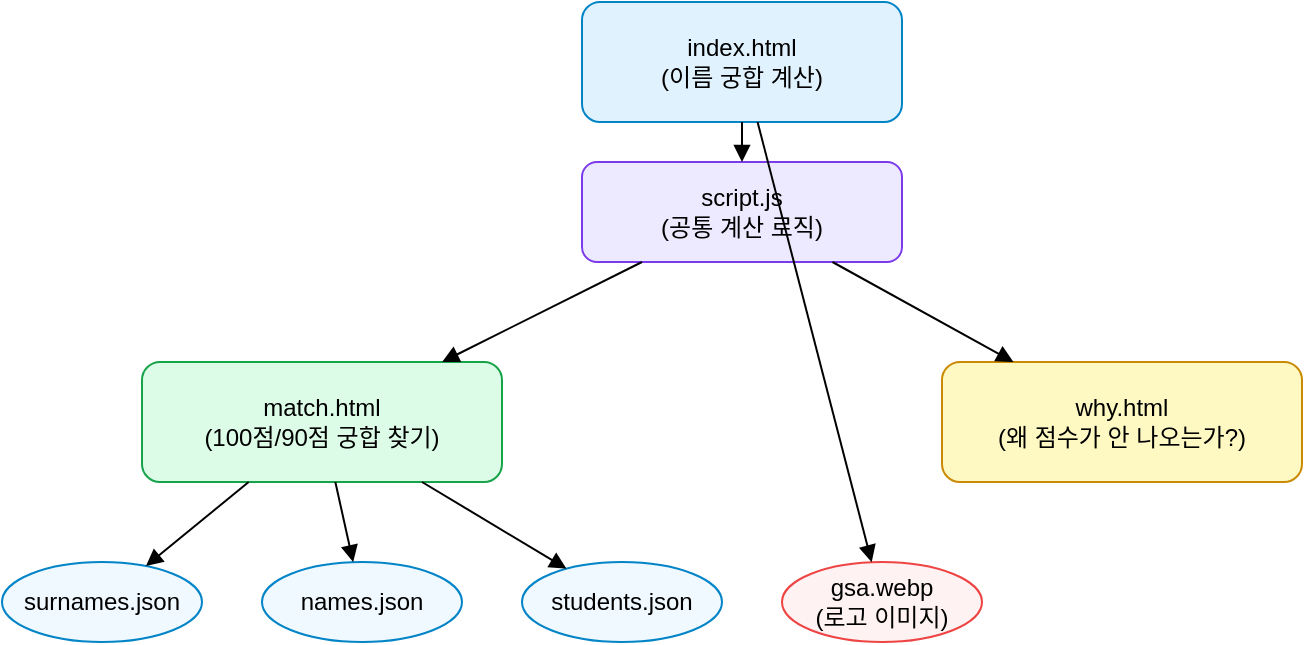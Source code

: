 <mxfile version="24.7.16">
  <diagram name="사이트 구조도" id="xW1EYCMI22myMGag8ivd">
    <mxGraphModel dx="1434" dy="738" grid="1" gridSize="10" guides="1" tooltips="1" connect="1" arrows="1" fold="1" page="1" pageScale="1" pageWidth="827" pageHeight="1169" math="0" shadow="0">
      <root>
        <mxCell id="0" />
        <mxCell id="1" parent="0" />
        <mxCell id="4JN9tGl0HPpNQjGBfXnn-1" value="index.html&#xa;(이름 궁합 계산)" style="rounded=1;whiteSpace=wrap;html=1;fillColor=#e0f2fe;strokeColor=#0284c7;" vertex="1" parent="1">
          <mxGeometry x="320" y="80" width="160" height="60" as="geometry" />
        </mxCell>
        <mxCell id="4JN9tGl0HPpNQjGBfXnn-2" value="script.js&#xa;(공통 계산 로직)" style="rounded=1;whiteSpace=wrap;html=1;fillColor=#ede9fe;strokeColor=#7c3aed;" vertex="1" parent="1">
          <mxGeometry x="320" y="160" width="160" height="50" as="geometry" />
        </mxCell>
        <mxCell id="4JN9tGl0HPpNQjGBfXnn-3" value="match.html&#xa;(100점/90점 궁합 찾기)" style="rounded=1;whiteSpace=wrap;html=1;fillColor=#dcfce7;strokeColor=#16a34a;" vertex="1" parent="1">
          <mxGeometry x="100" y="260" width="180" height="60" as="geometry" />
        </mxCell>
        <mxCell id="4JN9tGl0HPpNQjGBfXnn-4" value="why.html&#xa;(왜 점수가 안 나오는가?)" style="rounded=1;whiteSpace=wrap;html=1;fillColor=#fef9c3;strokeColor=#ca8a04;" vertex="1" parent="1">
          <mxGeometry x="500" y="260" width="180" height="60" as="geometry" />
        </mxCell>
        <mxCell id="4JN9tGl0HPpNQjGBfXnn-5" value="surnames.json" style="ellipse;whiteSpace=wrap;html=1;fillColor=#f0f9ff;strokeColor=#0284c7;" vertex="1" parent="1">
          <mxGeometry x="30" y="360" width="100" height="40" as="geometry" />
        </mxCell>
        <mxCell id="4JN9tGl0HPpNQjGBfXnn-6" value="names.json" style="ellipse;whiteSpace=wrap;html=1;fillColor=#f0f9ff;strokeColor=#0284c7;" vertex="1" parent="1">
          <mxGeometry x="160" y="360" width="100" height="40" as="geometry" />
        </mxCell>
        <mxCell id="4JN9tGl0HPpNQjGBfXnn-7" value="students.json" style="ellipse;whiteSpace=wrap;html=1;fillColor=#f0f9ff;strokeColor=#0284c7;" vertex="1" parent="1">
          <mxGeometry x="290" y="360" width="100" height="40" as="geometry" />
        </mxCell>
        <mxCell id="4JN9tGl0HPpNQjGBfXnn-8" value="gsa.webp&#xa;(로고 이미지)" style="ellipse;whiteSpace=wrap;html=1;fillColor=#fef2f2;strokeColor=#ef4444;" vertex="1" parent="1">
          <mxGeometry x="420" y="360" width="100" height="40" as="geometry" />
        </mxCell>
        <mxCell id="4JN9tGl0HPpNQjGBfXnn-9" style="endArrow=block;html=1;" edge="1" parent="1" source="4JN9tGl0HPpNQjGBfXnn-1" target="4JN9tGl0HPpNQjGBfXnn-2">
          <mxGeometry relative="1" as="geometry" />
        </mxCell>
        <mxCell id="4JN9tGl0HPpNQjGBfXnn-10" style="endArrow=block;html=1;" edge="1" parent="1" source="4JN9tGl0HPpNQjGBfXnn-2" target="4JN9tGl0HPpNQjGBfXnn-3">
          <mxGeometry relative="1" as="geometry" />
        </mxCell>
        <mxCell id="4JN9tGl0HPpNQjGBfXnn-11" style="endArrow=block;html=1;" edge="1" parent="1" source="4JN9tGl0HPpNQjGBfXnn-2" target="4JN9tGl0HPpNQjGBfXnn-4">
          <mxGeometry relative="1" as="geometry" />
        </mxCell>
        <mxCell id="4JN9tGl0HPpNQjGBfXnn-12" style="endArrow=block;html=1;" edge="1" parent="1" source="4JN9tGl0HPpNQjGBfXnn-3" target="4JN9tGl0HPpNQjGBfXnn-5">
          <mxGeometry relative="1" as="geometry" />
        </mxCell>
        <mxCell id="4JN9tGl0HPpNQjGBfXnn-13" style="endArrow=block;html=1;" edge="1" parent="1" source="4JN9tGl0HPpNQjGBfXnn-3" target="4JN9tGl0HPpNQjGBfXnn-6">
          <mxGeometry relative="1" as="geometry" />
        </mxCell>
        <mxCell id="4JN9tGl0HPpNQjGBfXnn-14" style="endArrow=block;html=1;" edge="1" parent="1" source="4JN9tGl0HPpNQjGBfXnn-3" target="4JN9tGl0HPpNQjGBfXnn-7">
          <mxGeometry relative="1" as="geometry" />
        </mxCell>
        <mxCell id="4JN9tGl0HPpNQjGBfXnn-15" style="endArrow=block;html=1;" edge="1" parent="1" source="4JN9tGl0HPpNQjGBfXnn-1" target="4JN9tGl0HPpNQjGBfXnn-8">
          <mxGeometry relative="1" as="geometry" />
        </mxCell>
      </root>
    </mxGraphModel>
  </diagram>
</mxfile>
